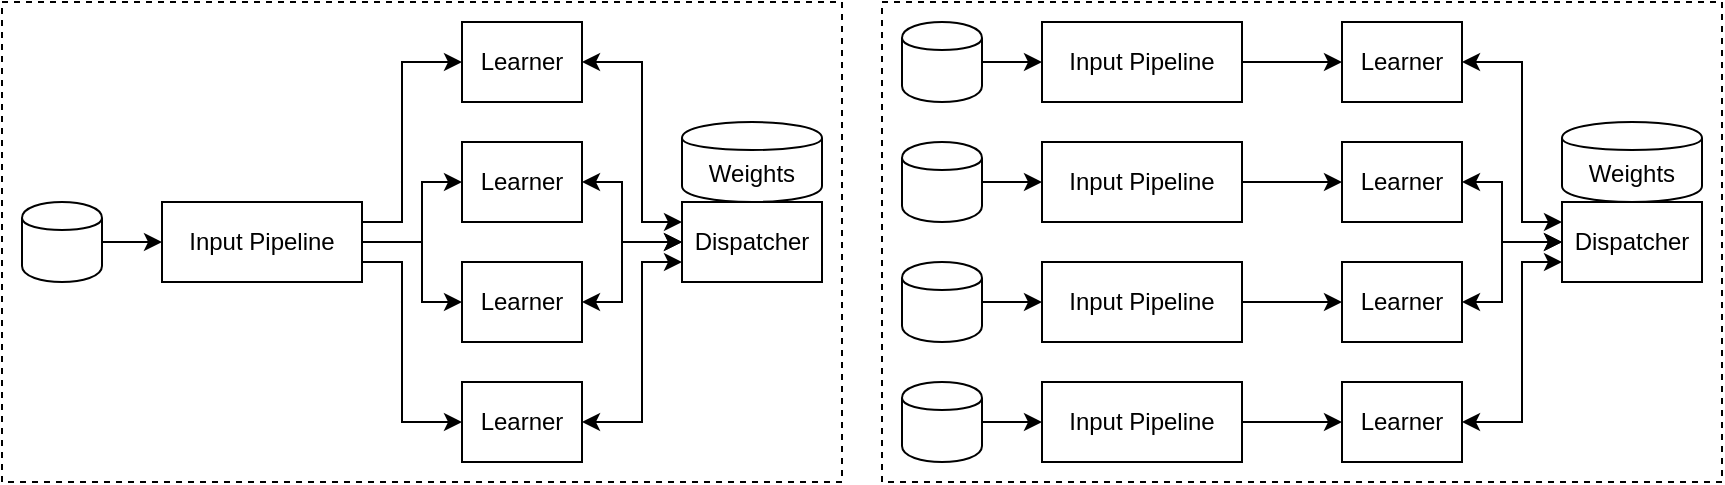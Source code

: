 <mxfile version="11.1.1" type="device"><diagram id="HbwVHqc1XiIdVxvrsfh9" name="Page-1"><mxGraphModel dx="946" dy="727" grid="1" gridSize="10" guides="1" tooltips="1" connect="1" arrows="1" fold="1" page="1" pageScale="1" pageWidth="850" pageHeight="1100" math="0" shadow="0"><root><mxCell id="0"/><mxCell id="1" parent="0"/><mxCell id="ktwQfIUlZisxOe7-_ZMy-21" style="edgeStyle=orthogonalEdgeStyle;rounded=0;orthogonalLoop=1;jettySize=auto;html=1;exitX=1;exitY=0.25;exitDx=0;exitDy=0;entryX=0;entryY=0.5;entryDx=0;entryDy=0;" edge="1" source="ktwQfIUlZisxOe7-_ZMy-25" target="ktwQfIUlZisxOe7-_ZMy-27" parent="1"><mxGeometry relative="1" as="geometry"><Array as="points"><mxPoint x="210" y="170"/><mxPoint x="210" y="90"/></Array></mxGeometry></mxCell><mxCell id="ktwQfIUlZisxOe7-_ZMy-22" style="edgeStyle=orthogonalEdgeStyle;rounded=0;orthogonalLoop=1;jettySize=auto;html=1;exitX=1;exitY=0.5;exitDx=0;exitDy=0;entryX=0;entryY=0.5;entryDx=0;entryDy=0;" edge="1" source="ktwQfIUlZisxOe7-_ZMy-25" target="ktwQfIUlZisxOe7-_ZMy-31" parent="1"><mxGeometry relative="1" as="geometry"><Array as="points"><mxPoint x="220" y="180"/><mxPoint x="220" y="150"/></Array></mxGeometry></mxCell><mxCell id="ktwQfIUlZisxOe7-_ZMy-23" style="edgeStyle=orthogonalEdgeStyle;rounded=0;orthogonalLoop=1;jettySize=auto;html=1;exitX=1;exitY=0.5;exitDx=0;exitDy=0;entryX=0;entryY=0.5;entryDx=0;entryDy=0;" edge="1" source="ktwQfIUlZisxOe7-_ZMy-25" target="ktwQfIUlZisxOe7-_ZMy-29" parent="1"><mxGeometry relative="1" as="geometry"><Array as="points"><mxPoint x="220" y="180"/><mxPoint x="220" y="210"/></Array></mxGeometry></mxCell><mxCell id="ktwQfIUlZisxOe7-_ZMy-24" style="edgeStyle=orthogonalEdgeStyle;rounded=0;orthogonalLoop=1;jettySize=auto;html=1;exitX=1;exitY=0.75;exitDx=0;exitDy=0;entryX=0;entryY=0.5;entryDx=0;entryDy=0;" edge="1" source="ktwQfIUlZisxOe7-_ZMy-25" target="ktwQfIUlZisxOe7-_ZMy-33" parent="1"><mxGeometry relative="1" as="geometry"><Array as="points"><mxPoint x="210" y="190"/><mxPoint x="210" y="270"/></Array></mxGeometry></mxCell><mxCell id="ktwQfIUlZisxOe7-_ZMy-25" value="Input Pipeline" style="rounded=0;whiteSpace=wrap;html=1;" vertex="1" parent="1"><mxGeometry x="90" y="160" width="100" height="40" as="geometry"/></mxCell><mxCell id="ktwQfIUlZisxOe7-_ZMy-26" style="edgeStyle=orthogonalEdgeStyle;rounded=0;orthogonalLoop=1;jettySize=auto;html=1;exitX=1;exitY=0.5;exitDx=0;exitDy=0;entryX=0;entryY=0.25;entryDx=0;entryDy=0;startArrow=classic;startFill=1;" edge="1" source="ktwQfIUlZisxOe7-_ZMy-27" target="ktwQfIUlZisxOe7-_ZMy-36" parent="1"><mxGeometry relative="1" as="geometry"><Array as="points"><mxPoint x="330" y="90"/><mxPoint x="330" y="170"/></Array></mxGeometry></mxCell><mxCell id="ktwQfIUlZisxOe7-_ZMy-27" value="Learner" style="rounded=0;whiteSpace=wrap;html=1;" vertex="1" parent="1"><mxGeometry x="240" y="70" width="60" height="40" as="geometry"/></mxCell><mxCell id="ktwQfIUlZisxOe7-_ZMy-28" style="edgeStyle=orthogonalEdgeStyle;rounded=0;orthogonalLoop=1;jettySize=auto;html=1;exitX=1;exitY=0.5;exitDx=0;exitDy=0;entryX=0;entryY=0.5;entryDx=0;entryDy=0;startArrow=classic;startFill=1;" edge="1" source="ktwQfIUlZisxOe7-_ZMy-29" target="ktwQfIUlZisxOe7-_ZMy-36" parent="1"><mxGeometry relative="1" as="geometry"><Array as="points"><mxPoint x="320" y="210"/><mxPoint x="320" y="180"/></Array></mxGeometry></mxCell><mxCell id="ktwQfIUlZisxOe7-_ZMy-29" value="Learner" style="rounded=0;whiteSpace=wrap;html=1;" vertex="1" parent="1"><mxGeometry x="240" y="190" width="60" height="40" as="geometry"/></mxCell><mxCell id="ktwQfIUlZisxOe7-_ZMy-30" style="edgeStyle=orthogonalEdgeStyle;rounded=0;orthogonalLoop=1;jettySize=auto;html=1;exitX=1;exitY=0.5;exitDx=0;exitDy=0;entryX=0;entryY=0.5;entryDx=0;entryDy=0;startArrow=classic;startFill=1;" edge="1" source="ktwQfIUlZisxOe7-_ZMy-31" target="ktwQfIUlZisxOe7-_ZMy-36" parent="1"><mxGeometry relative="1" as="geometry"><Array as="points"><mxPoint x="320" y="150"/><mxPoint x="320" y="180"/></Array></mxGeometry></mxCell><mxCell id="ktwQfIUlZisxOe7-_ZMy-31" value="Learner" style="rounded=0;whiteSpace=wrap;html=1;" vertex="1" parent="1"><mxGeometry x="240" y="130" width="60" height="40" as="geometry"/></mxCell><mxCell id="ktwQfIUlZisxOe7-_ZMy-32" style="edgeStyle=orthogonalEdgeStyle;rounded=0;orthogonalLoop=1;jettySize=auto;html=1;exitX=1;exitY=0.5;exitDx=0;exitDy=0;entryX=0;entryY=0.75;entryDx=0;entryDy=0;startArrow=classic;startFill=1;" edge="1" source="ktwQfIUlZisxOe7-_ZMy-33" target="ktwQfIUlZisxOe7-_ZMy-36" parent="1"><mxGeometry relative="1" as="geometry"><Array as="points"><mxPoint x="330" y="270"/><mxPoint x="330" y="190"/></Array></mxGeometry></mxCell><mxCell id="ktwQfIUlZisxOe7-_ZMy-33" value="Learner" style="rounded=0;whiteSpace=wrap;html=1;" vertex="1" parent="1"><mxGeometry x="240" y="250" width="60" height="40" as="geometry"/></mxCell><mxCell id="ktwQfIUlZisxOe7-_ZMy-34" style="edgeStyle=orthogonalEdgeStyle;rounded=0;orthogonalLoop=1;jettySize=auto;html=1;exitX=1;exitY=0.5;exitDx=0;exitDy=0;entryX=0;entryY=0.5;entryDx=0;entryDy=0;" edge="1" source="ktwQfIUlZisxOe7-_ZMy-35" target="ktwQfIUlZisxOe7-_ZMy-25" parent="1"><mxGeometry relative="1" as="geometry"/></mxCell><mxCell id="ktwQfIUlZisxOe7-_ZMy-35" value="" style="shape=cylinder;whiteSpace=wrap;html=1;boundedLbl=1;backgroundOutline=1;" vertex="1" parent="1"><mxGeometry x="20" y="160" width="40" height="40" as="geometry"/></mxCell><mxCell id="ktwQfIUlZisxOe7-_ZMy-36" value="Dispatcher" style="rounded=0;whiteSpace=wrap;html=1;" vertex="1" parent="1"><mxGeometry x="350" y="160" width="70" height="40" as="geometry"/></mxCell><mxCell id="ktwQfIUlZisxOe7-_ZMy-37" value="Weights" style="shape=cylinder;whiteSpace=wrap;html=1;boundedLbl=1;backgroundOutline=1;" vertex="1" parent="1"><mxGeometry x="350" y="120" width="70" height="40" as="geometry"/></mxCell><mxCell id="ktwQfIUlZisxOe7-_ZMy-55" style="edgeStyle=orthogonalEdgeStyle;rounded=0;orthogonalLoop=1;jettySize=auto;html=1;exitX=1;exitY=0.5;exitDx=0;exitDy=0;entryX=0;entryY=0.5;entryDx=0;entryDy=0;startArrow=none;startFill=0;" edge="1" parent="1" source="ktwQfIUlZisxOe7-_ZMy-42" target="ktwQfIUlZisxOe7-_ZMy-44"><mxGeometry relative="1" as="geometry"/></mxCell><mxCell id="ktwQfIUlZisxOe7-_ZMy-42" value="Input Pipeline" style="rounded=0;whiteSpace=wrap;html=1;" vertex="1" parent="1"><mxGeometry x="530" y="70" width="100" height="40" as="geometry"/></mxCell><mxCell id="ktwQfIUlZisxOe7-_ZMy-43" style="edgeStyle=orthogonalEdgeStyle;rounded=0;orthogonalLoop=1;jettySize=auto;html=1;exitX=1;exitY=0.5;exitDx=0;exitDy=0;entryX=0;entryY=0.25;entryDx=0;entryDy=0;startArrow=classic;startFill=1;" edge="1" source="ktwQfIUlZisxOe7-_ZMy-44" target="ktwQfIUlZisxOe7-_ZMy-53" parent="1"><mxGeometry relative="1" as="geometry"><Array as="points"><mxPoint x="770" y="90"/><mxPoint x="770" y="170"/></Array></mxGeometry></mxCell><mxCell id="ktwQfIUlZisxOe7-_ZMy-44" value="Learner" style="rounded=0;whiteSpace=wrap;html=1;" vertex="1" parent="1"><mxGeometry x="680" y="70" width="60" height="40" as="geometry"/></mxCell><mxCell id="ktwQfIUlZisxOe7-_ZMy-45" style="edgeStyle=orthogonalEdgeStyle;rounded=0;orthogonalLoop=1;jettySize=auto;html=1;exitX=1;exitY=0.5;exitDx=0;exitDy=0;entryX=0;entryY=0.5;entryDx=0;entryDy=0;startArrow=classic;startFill=1;" edge="1" source="ktwQfIUlZisxOe7-_ZMy-46" target="ktwQfIUlZisxOe7-_ZMy-53" parent="1"><mxGeometry relative="1" as="geometry"><Array as="points"><mxPoint x="760" y="210"/><mxPoint x="760" y="180"/></Array></mxGeometry></mxCell><mxCell id="ktwQfIUlZisxOe7-_ZMy-46" value="Learner" style="rounded=0;whiteSpace=wrap;html=1;" vertex="1" parent="1"><mxGeometry x="680" y="190" width="60" height="40" as="geometry"/></mxCell><mxCell id="ktwQfIUlZisxOe7-_ZMy-47" style="edgeStyle=orthogonalEdgeStyle;rounded=0;orthogonalLoop=1;jettySize=auto;html=1;exitX=1;exitY=0.5;exitDx=0;exitDy=0;entryX=0;entryY=0.5;entryDx=0;entryDy=0;startArrow=classic;startFill=1;" edge="1" source="ktwQfIUlZisxOe7-_ZMy-48" target="ktwQfIUlZisxOe7-_ZMy-53" parent="1"><mxGeometry relative="1" as="geometry"><Array as="points"><mxPoint x="760" y="150"/><mxPoint x="760" y="180"/></Array></mxGeometry></mxCell><mxCell id="ktwQfIUlZisxOe7-_ZMy-48" value="Learner" style="rounded=0;whiteSpace=wrap;html=1;" vertex="1" parent="1"><mxGeometry x="680" y="130" width="60" height="40" as="geometry"/></mxCell><mxCell id="ktwQfIUlZisxOe7-_ZMy-49" style="edgeStyle=orthogonalEdgeStyle;rounded=0;orthogonalLoop=1;jettySize=auto;html=1;exitX=1;exitY=0.5;exitDx=0;exitDy=0;entryX=0;entryY=0.75;entryDx=0;entryDy=0;startArrow=classic;startFill=1;" edge="1" source="ktwQfIUlZisxOe7-_ZMy-50" target="ktwQfIUlZisxOe7-_ZMy-53" parent="1"><mxGeometry relative="1" as="geometry"><Array as="points"><mxPoint x="770" y="270"/><mxPoint x="770" y="190"/></Array></mxGeometry></mxCell><mxCell id="ktwQfIUlZisxOe7-_ZMy-50" value="Learner" style="rounded=0;whiteSpace=wrap;html=1;" vertex="1" parent="1"><mxGeometry x="680" y="250" width="60" height="40" as="geometry"/></mxCell><mxCell id="ktwQfIUlZisxOe7-_ZMy-51" style="edgeStyle=orthogonalEdgeStyle;rounded=0;orthogonalLoop=1;jettySize=auto;html=1;exitX=1;exitY=0.5;exitDx=0;exitDy=0;entryX=0;entryY=0.5;entryDx=0;entryDy=0;" edge="1" source="ktwQfIUlZisxOe7-_ZMy-52" target="ktwQfIUlZisxOe7-_ZMy-42" parent="1"><mxGeometry relative="1" as="geometry"/></mxCell><mxCell id="ktwQfIUlZisxOe7-_ZMy-52" value="" style="shape=cylinder;whiteSpace=wrap;html=1;boundedLbl=1;backgroundOutline=1;" vertex="1" parent="1"><mxGeometry x="460" y="70" width="40" height="40" as="geometry"/></mxCell><mxCell id="ktwQfIUlZisxOe7-_ZMy-53" value="Dispatcher" style="rounded=0;whiteSpace=wrap;html=1;" vertex="1" parent="1"><mxGeometry x="790" y="160" width="70" height="40" as="geometry"/></mxCell><mxCell id="ktwQfIUlZisxOe7-_ZMy-54" value="Weights" style="shape=cylinder;whiteSpace=wrap;html=1;boundedLbl=1;backgroundOutline=1;" vertex="1" parent="1"><mxGeometry x="790" y="120" width="70" height="40" as="geometry"/></mxCell><mxCell id="ktwQfIUlZisxOe7-_ZMy-65" style="edgeStyle=orthogonalEdgeStyle;rounded=0;orthogonalLoop=1;jettySize=auto;html=1;exitX=1;exitY=0.5;exitDx=0;exitDy=0;entryX=0;entryY=0.5;entryDx=0;entryDy=0;startArrow=none;startFill=0;" edge="1" parent="1" source="ktwQfIUlZisxOe7-_ZMy-56" target="ktwQfIUlZisxOe7-_ZMy-48"><mxGeometry relative="1" as="geometry"/></mxCell><mxCell id="ktwQfIUlZisxOe7-_ZMy-56" value="Input Pipeline" style="rounded=0;whiteSpace=wrap;html=1;" vertex="1" parent="1"><mxGeometry x="530" y="130" width="100" height="40" as="geometry"/></mxCell><mxCell id="ktwQfIUlZisxOe7-_ZMy-57" style="edgeStyle=orthogonalEdgeStyle;rounded=0;orthogonalLoop=1;jettySize=auto;html=1;exitX=1;exitY=0.5;exitDx=0;exitDy=0;entryX=0;entryY=0.5;entryDx=0;entryDy=0;" edge="1" source="ktwQfIUlZisxOe7-_ZMy-58" target="ktwQfIUlZisxOe7-_ZMy-56" parent="1"><mxGeometry relative="1" as="geometry"/></mxCell><mxCell id="ktwQfIUlZisxOe7-_ZMy-58" value="" style="shape=cylinder;whiteSpace=wrap;html=1;boundedLbl=1;backgroundOutline=1;" vertex="1" parent="1"><mxGeometry x="460" y="130" width="40" height="40" as="geometry"/></mxCell><mxCell id="ktwQfIUlZisxOe7-_ZMy-66" style="edgeStyle=orthogonalEdgeStyle;rounded=0;orthogonalLoop=1;jettySize=auto;html=1;exitX=1;exitY=0.5;exitDx=0;exitDy=0;entryX=0;entryY=0.5;entryDx=0;entryDy=0;startArrow=none;startFill=0;" edge="1" parent="1" source="ktwQfIUlZisxOe7-_ZMy-59" target="ktwQfIUlZisxOe7-_ZMy-46"><mxGeometry relative="1" as="geometry"/></mxCell><mxCell id="ktwQfIUlZisxOe7-_ZMy-59" value="Input Pipeline" style="rounded=0;whiteSpace=wrap;html=1;" vertex="1" parent="1"><mxGeometry x="530" y="190" width="100" height="40" as="geometry"/></mxCell><mxCell id="ktwQfIUlZisxOe7-_ZMy-60" style="edgeStyle=orthogonalEdgeStyle;rounded=0;orthogonalLoop=1;jettySize=auto;html=1;exitX=1;exitY=0.5;exitDx=0;exitDy=0;entryX=0;entryY=0.5;entryDx=0;entryDy=0;" edge="1" source="ktwQfIUlZisxOe7-_ZMy-61" target="ktwQfIUlZisxOe7-_ZMy-59" parent="1"><mxGeometry relative="1" as="geometry"/></mxCell><mxCell id="ktwQfIUlZisxOe7-_ZMy-61" value="" style="shape=cylinder;whiteSpace=wrap;html=1;boundedLbl=1;backgroundOutline=1;" vertex="1" parent="1"><mxGeometry x="460" y="190" width="40" height="40" as="geometry"/></mxCell><mxCell id="ktwQfIUlZisxOe7-_ZMy-67" style="edgeStyle=orthogonalEdgeStyle;rounded=0;orthogonalLoop=1;jettySize=auto;html=1;exitX=1;exitY=0.5;exitDx=0;exitDy=0;entryX=0;entryY=0.5;entryDx=0;entryDy=0;startArrow=none;startFill=0;" edge="1" parent="1" source="ktwQfIUlZisxOe7-_ZMy-62" target="ktwQfIUlZisxOe7-_ZMy-50"><mxGeometry relative="1" as="geometry"/></mxCell><mxCell id="ktwQfIUlZisxOe7-_ZMy-62" value="Input Pipeline" style="rounded=0;whiteSpace=wrap;html=1;" vertex="1" parent="1"><mxGeometry x="530" y="250" width="100" height="40" as="geometry"/></mxCell><mxCell id="ktwQfIUlZisxOe7-_ZMy-63" style="edgeStyle=orthogonalEdgeStyle;rounded=0;orthogonalLoop=1;jettySize=auto;html=1;exitX=1;exitY=0.5;exitDx=0;exitDy=0;entryX=0;entryY=0.5;entryDx=0;entryDy=0;" edge="1" source="ktwQfIUlZisxOe7-_ZMy-64" target="ktwQfIUlZisxOe7-_ZMy-62" parent="1"><mxGeometry relative="1" as="geometry"/></mxCell><mxCell id="ktwQfIUlZisxOe7-_ZMy-64" value="" style="shape=cylinder;whiteSpace=wrap;html=1;boundedLbl=1;backgroundOutline=1;" vertex="1" parent="1"><mxGeometry x="460" y="250" width="40" height="40" as="geometry"/></mxCell><mxCell id="ktwQfIUlZisxOe7-_ZMy-68" value="" style="rounded=0;whiteSpace=wrap;html=1;dashed=1;fillColor=none;" vertex="1" parent="1"><mxGeometry x="10" y="60" width="420" height="240" as="geometry"/></mxCell><mxCell id="ktwQfIUlZisxOe7-_ZMy-71" value="" style="rounded=0;whiteSpace=wrap;html=1;dashed=1;fillColor=none;" vertex="1" parent="1"><mxGeometry x="450" y="60" width="420" height="240" as="geometry"/></mxCell></root></mxGraphModel></diagram></mxfile>